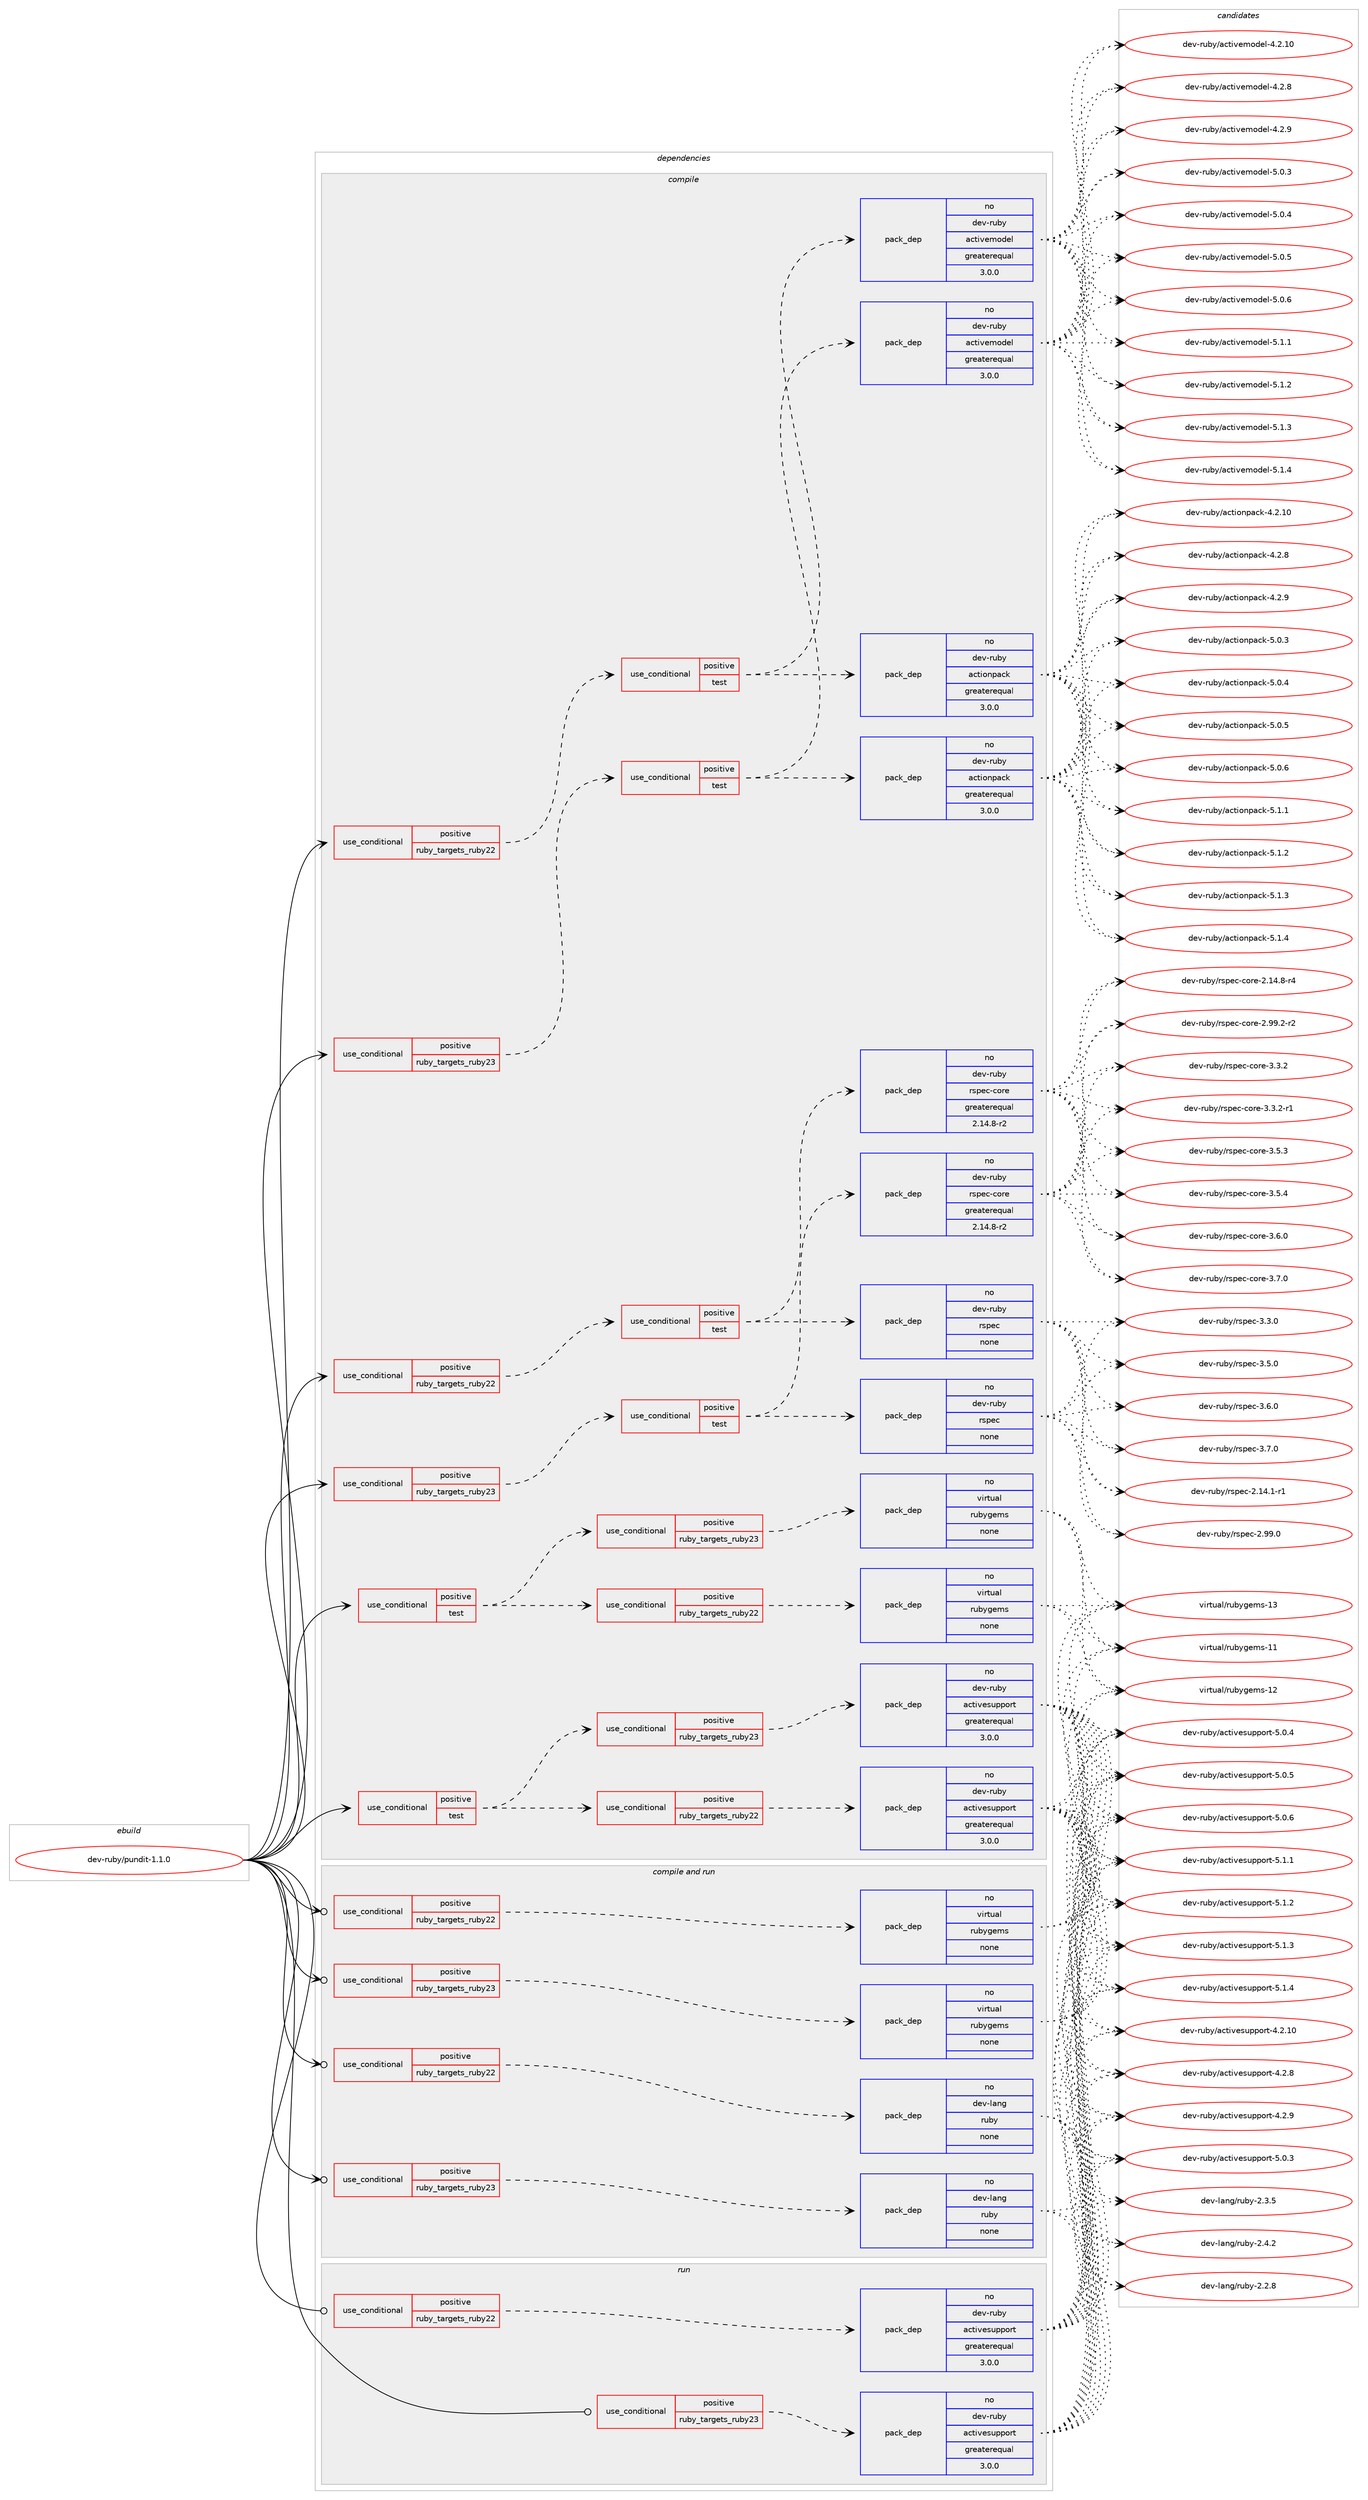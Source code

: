 digraph prolog {

# *************
# Graph options
# *************

newrank=true;
concentrate=true;
compound=true;
graph [rankdir=LR,fontname=Helvetica,fontsize=10,ranksep=1.5];#, ranksep=2.5, nodesep=0.2];
edge  [arrowhead=vee];
node  [fontname=Helvetica,fontsize=10];

# **********
# The ebuild
# **********

subgraph cluster_leftcol {
color=gray;
rank=same;
label=<<i>ebuild</i>>;
id [label="dev-ruby/pundit-1.1.0", color=red, width=4, href="../dev-ruby/pundit-1.1.0.svg"];
}

# ****************
# The dependencies
# ****************

subgraph cluster_midcol {
color=gray;
label=<<i>dependencies</i>>;
subgraph cluster_compile {
fillcolor="#eeeeee";
style=filled;
label=<<i>compile</i>>;
subgraph cond65798 {
dependency255346 [label=<<TABLE BORDER="0" CELLBORDER="1" CELLSPACING="0" CELLPADDING="4"><TR><TD ROWSPAN="3" CELLPADDING="10">use_conditional</TD></TR><TR><TD>positive</TD></TR><TR><TD>ruby_targets_ruby22</TD></TR></TABLE>>, shape=none, color=red];
subgraph cond65799 {
dependency255347 [label=<<TABLE BORDER="0" CELLBORDER="1" CELLSPACING="0" CELLPADDING="4"><TR><TD ROWSPAN="3" CELLPADDING="10">use_conditional</TD></TR><TR><TD>positive</TD></TR><TR><TD>test</TD></TR></TABLE>>, shape=none, color=red];
subgraph pack185434 {
dependency255348 [label=<<TABLE BORDER="0" CELLBORDER="1" CELLSPACING="0" CELLPADDING="4" WIDTH="220"><TR><TD ROWSPAN="6" CELLPADDING="30">pack_dep</TD></TR><TR><TD WIDTH="110">no</TD></TR><TR><TD>dev-ruby</TD></TR><TR><TD>actionpack</TD></TR><TR><TD>greaterequal</TD></TR><TR><TD>3.0.0</TD></TR></TABLE>>, shape=none, color=blue];
}
dependency255347:e -> dependency255348:w [weight=20,style="dashed",arrowhead="vee"];
subgraph pack185435 {
dependency255349 [label=<<TABLE BORDER="0" CELLBORDER="1" CELLSPACING="0" CELLPADDING="4" WIDTH="220"><TR><TD ROWSPAN="6" CELLPADDING="30">pack_dep</TD></TR><TR><TD WIDTH="110">no</TD></TR><TR><TD>dev-ruby</TD></TR><TR><TD>activemodel</TD></TR><TR><TD>greaterequal</TD></TR><TR><TD>3.0.0</TD></TR></TABLE>>, shape=none, color=blue];
}
dependency255347:e -> dependency255349:w [weight=20,style="dashed",arrowhead="vee"];
}
dependency255346:e -> dependency255347:w [weight=20,style="dashed",arrowhead="vee"];
}
id:e -> dependency255346:w [weight=20,style="solid",arrowhead="vee"];
subgraph cond65800 {
dependency255350 [label=<<TABLE BORDER="0" CELLBORDER="1" CELLSPACING="0" CELLPADDING="4"><TR><TD ROWSPAN="3" CELLPADDING="10">use_conditional</TD></TR><TR><TD>positive</TD></TR><TR><TD>ruby_targets_ruby22</TD></TR></TABLE>>, shape=none, color=red];
subgraph cond65801 {
dependency255351 [label=<<TABLE BORDER="0" CELLBORDER="1" CELLSPACING="0" CELLPADDING="4"><TR><TD ROWSPAN="3" CELLPADDING="10">use_conditional</TD></TR><TR><TD>positive</TD></TR><TR><TD>test</TD></TR></TABLE>>, shape=none, color=red];
subgraph pack185436 {
dependency255352 [label=<<TABLE BORDER="0" CELLBORDER="1" CELLSPACING="0" CELLPADDING="4" WIDTH="220"><TR><TD ROWSPAN="6" CELLPADDING="30">pack_dep</TD></TR><TR><TD WIDTH="110">no</TD></TR><TR><TD>dev-ruby</TD></TR><TR><TD>rspec</TD></TR><TR><TD>none</TD></TR><TR><TD></TD></TR></TABLE>>, shape=none, color=blue];
}
dependency255351:e -> dependency255352:w [weight=20,style="dashed",arrowhead="vee"];
subgraph pack185437 {
dependency255353 [label=<<TABLE BORDER="0" CELLBORDER="1" CELLSPACING="0" CELLPADDING="4" WIDTH="220"><TR><TD ROWSPAN="6" CELLPADDING="30">pack_dep</TD></TR><TR><TD WIDTH="110">no</TD></TR><TR><TD>dev-ruby</TD></TR><TR><TD>rspec-core</TD></TR><TR><TD>greaterequal</TD></TR><TR><TD>2.14.8-r2</TD></TR></TABLE>>, shape=none, color=blue];
}
dependency255351:e -> dependency255353:w [weight=20,style="dashed",arrowhead="vee"];
}
dependency255350:e -> dependency255351:w [weight=20,style="dashed",arrowhead="vee"];
}
id:e -> dependency255350:w [weight=20,style="solid",arrowhead="vee"];
subgraph cond65802 {
dependency255354 [label=<<TABLE BORDER="0" CELLBORDER="1" CELLSPACING="0" CELLPADDING="4"><TR><TD ROWSPAN="3" CELLPADDING="10">use_conditional</TD></TR><TR><TD>positive</TD></TR><TR><TD>ruby_targets_ruby23</TD></TR></TABLE>>, shape=none, color=red];
subgraph cond65803 {
dependency255355 [label=<<TABLE BORDER="0" CELLBORDER="1" CELLSPACING="0" CELLPADDING="4"><TR><TD ROWSPAN="3" CELLPADDING="10">use_conditional</TD></TR><TR><TD>positive</TD></TR><TR><TD>test</TD></TR></TABLE>>, shape=none, color=red];
subgraph pack185438 {
dependency255356 [label=<<TABLE BORDER="0" CELLBORDER="1" CELLSPACING="0" CELLPADDING="4" WIDTH="220"><TR><TD ROWSPAN="6" CELLPADDING="30">pack_dep</TD></TR><TR><TD WIDTH="110">no</TD></TR><TR><TD>dev-ruby</TD></TR><TR><TD>actionpack</TD></TR><TR><TD>greaterequal</TD></TR><TR><TD>3.0.0</TD></TR></TABLE>>, shape=none, color=blue];
}
dependency255355:e -> dependency255356:w [weight=20,style="dashed",arrowhead="vee"];
subgraph pack185439 {
dependency255357 [label=<<TABLE BORDER="0" CELLBORDER="1" CELLSPACING="0" CELLPADDING="4" WIDTH="220"><TR><TD ROWSPAN="6" CELLPADDING="30">pack_dep</TD></TR><TR><TD WIDTH="110">no</TD></TR><TR><TD>dev-ruby</TD></TR><TR><TD>activemodel</TD></TR><TR><TD>greaterequal</TD></TR><TR><TD>3.0.0</TD></TR></TABLE>>, shape=none, color=blue];
}
dependency255355:e -> dependency255357:w [weight=20,style="dashed",arrowhead="vee"];
}
dependency255354:e -> dependency255355:w [weight=20,style="dashed",arrowhead="vee"];
}
id:e -> dependency255354:w [weight=20,style="solid",arrowhead="vee"];
subgraph cond65804 {
dependency255358 [label=<<TABLE BORDER="0" CELLBORDER="1" CELLSPACING="0" CELLPADDING="4"><TR><TD ROWSPAN="3" CELLPADDING="10">use_conditional</TD></TR><TR><TD>positive</TD></TR><TR><TD>ruby_targets_ruby23</TD></TR></TABLE>>, shape=none, color=red];
subgraph cond65805 {
dependency255359 [label=<<TABLE BORDER="0" CELLBORDER="1" CELLSPACING="0" CELLPADDING="4"><TR><TD ROWSPAN="3" CELLPADDING="10">use_conditional</TD></TR><TR><TD>positive</TD></TR><TR><TD>test</TD></TR></TABLE>>, shape=none, color=red];
subgraph pack185440 {
dependency255360 [label=<<TABLE BORDER="0" CELLBORDER="1" CELLSPACING="0" CELLPADDING="4" WIDTH="220"><TR><TD ROWSPAN="6" CELLPADDING="30">pack_dep</TD></TR><TR><TD WIDTH="110">no</TD></TR><TR><TD>dev-ruby</TD></TR><TR><TD>rspec</TD></TR><TR><TD>none</TD></TR><TR><TD></TD></TR></TABLE>>, shape=none, color=blue];
}
dependency255359:e -> dependency255360:w [weight=20,style="dashed",arrowhead="vee"];
subgraph pack185441 {
dependency255361 [label=<<TABLE BORDER="0" CELLBORDER="1" CELLSPACING="0" CELLPADDING="4" WIDTH="220"><TR><TD ROWSPAN="6" CELLPADDING="30">pack_dep</TD></TR><TR><TD WIDTH="110">no</TD></TR><TR><TD>dev-ruby</TD></TR><TR><TD>rspec-core</TD></TR><TR><TD>greaterequal</TD></TR><TR><TD>2.14.8-r2</TD></TR></TABLE>>, shape=none, color=blue];
}
dependency255359:e -> dependency255361:w [weight=20,style="dashed",arrowhead="vee"];
}
dependency255358:e -> dependency255359:w [weight=20,style="dashed",arrowhead="vee"];
}
id:e -> dependency255358:w [weight=20,style="solid",arrowhead="vee"];
subgraph cond65806 {
dependency255362 [label=<<TABLE BORDER="0" CELLBORDER="1" CELLSPACING="0" CELLPADDING="4"><TR><TD ROWSPAN="3" CELLPADDING="10">use_conditional</TD></TR><TR><TD>positive</TD></TR><TR><TD>test</TD></TR></TABLE>>, shape=none, color=red];
subgraph cond65807 {
dependency255363 [label=<<TABLE BORDER="0" CELLBORDER="1" CELLSPACING="0" CELLPADDING="4"><TR><TD ROWSPAN="3" CELLPADDING="10">use_conditional</TD></TR><TR><TD>positive</TD></TR><TR><TD>ruby_targets_ruby22</TD></TR></TABLE>>, shape=none, color=red];
subgraph pack185442 {
dependency255364 [label=<<TABLE BORDER="0" CELLBORDER="1" CELLSPACING="0" CELLPADDING="4" WIDTH="220"><TR><TD ROWSPAN="6" CELLPADDING="30">pack_dep</TD></TR><TR><TD WIDTH="110">no</TD></TR><TR><TD>dev-ruby</TD></TR><TR><TD>activesupport</TD></TR><TR><TD>greaterequal</TD></TR><TR><TD>3.0.0</TD></TR></TABLE>>, shape=none, color=blue];
}
dependency255363:e -> dependency255364:w [weight=20,style="dashed",arrowhead="vee"];
}
dependency255362:e -> dependency255363:w [weight=20,style="dashed",arrowhead="vee"];
subgraph cond65808 {
dependency255365 [label=<<TABLE BORDER="0" CELLBORDER="1" CELLSPACING="0" CELLPADDING="4"><TR><TD ROWSPAN="3" CELLPADDING="10">use_conditional</TD></TR><TR><TD>positive</TD></TR><TR><TD>ruby_targets_ruby23</TD></TR></TABLE>>, shape=none, color=red];
subgraph pack185443 {
dependency255366 [label=<<TABLE BORDER="0" CELLBORDER="1" CELLSPACING="0" CELLPADDING="4" WIDTH="220"><TR><TD ROWSPAN="6" CELLPADDING="30">pack_dep</TD></TR><TR><TD WIDTH="110">no</TD></TR><TR><TD>dev-ruby</TD></TR><TR><TD>activesupport</TD></TR><TR><TD>greaterequal</TD></TR><TR><TD>3.0.0</TD></TR></TABLE>>, shape=none, color=blue];
}
dependency255365:e -> dependency255366:w [weight=20,style="dashed",arrowhead="vee"];
}
dependency255362:e -> dependency255365:w [weight=20,style="dashed",arrowhead="vee"];
}
id:e -> dependency255362:w [weight=20,style="solid",arrowhead="vee"];
subgraph cond65809 {
dependency255367 [label=<<TABLE BORDER="0" CELLBORDER="1" CELLSPACING="0" CELLPADDING="4"><TR><TD ROWSPAN="3" CELLPADDING="10">use_conditional</TD></TR><TR><TD>positive</TD></TR><TR><TD>test</TD></TR></TABLE>>, shape=none, color=red];
subgraph cond65810 {
dependency255368 [label=<<TABLE BORDER="0" CELLBORDER="1" CELLSPACING="0" CELLPADDING="4"><TR><TD ROWSPAN="3" CELLPADDING="10">use_conditional</TD></TR><TR><TD>positive</TD></TR><TR><TD>ruby_targets_ruby22</TD></TR></TABLE>>, shape=none, color=red];
subgraph pack185444 {
dependency255369 [label=<<TABLE BORDER="0" CELLBORDER="1" CELLSPACING="0" CELLPADDING="4" WIDTH="220"><TR><TD ROWSPAN="6" CELLPADDING="30">pack_dep</TD></TR><TR><TD WIDTH="110">no</TD></TR><TR><TD>virtual</TD></TR><TR><TD>rubygems</TD></TR><TR><TD>none</TD></TR><TR><TD></TD></TR></TABLE>>, shape=none, color=blue];
}
dependency255368:e -> dependency255369:w [weight=20,style="dashed",arrowhead="vee"];
}
dependency255367:e -> dependency255368:w [weight=20,style="dashed",arrowhead="vee"];
subgraph cond65811 {
dependency255370 [label=<<TABLE BORDER="0" CELLBORDER="1" CELLSPACING="0" CELLPADDING="4"><TR><TD ROWSPAN="3" CELLPADDING="10">use_conditional</TD></TR><TR><TD>positive</TD></TR><TR><TD>ruby_targets_ruby23</TD></TR></TABLE>>, shape=none, color=red];
subgraph pack185445 {
dependency255371 [label=<<TABLE BORDER="0" CELLBORDER="1" CELLSPACING="0" CELLPADDING="4" WIDTH="220"><TR><TD ROWSPAN="6" CELLPADDING="30">pack_dep</TD></TR><TR><TD WIDTH="110">no</TD></TR><TR><TD>virtual</TD></TR><TR><TD>rubygems</TD></TR><TR><TD>none</TD></TR><TR><TD></TD></TR></TABLE>>, shape=none, color=blue];
}
dependency255370:e -> dependency255371:w [weight=20,style="dashed",arrowhead="vee"];
}
dependency255367:e -> dependency255370:w [weight=20,style="dashed",arrowhead="vee"];
}
id:e -> dependency255367:w [weight=20,style="solid",arrowhead="vee"];
}
subgraph cluster_compileandrun {
fillcolor="#eeeeee";
style=filled;
label=<<i>compile and run</i>>;
subgraph cond65812 {
dependency255372 [label=<<TABLE BORDER="0" CELLBORDER="1" CELLSPACING="0" CELLPADDING="4"><TR><TD ROWSPAN="3" CELLPADDING="10">use_conditional</TD></TR><TR><TD>positive</TD></TR><TR><TD>ruby_targets_ruby22</TD></TR></TABLE>>, shape=none, color=red];
subgraph pack185446 {
dependency255373 [label=<<TABLE BORDER="0" CELLBORDER="1" CELLSPACING="0" CELLPADDING="4" WIDTH="220"><TR><TD ROWSPAN="6" CELLPADDING="30">pack_dep</TD></TR><TR><TD WIDTH="110">no</TD></TR><TR><TD>dev-lang</TD></TR><TR><TD>ruby</TD></TR><TR><TD>none</TD></TR><TR><TD></TD></TR></TABLE>>, shape=none, color=blue];
}
dependency255372:e -> dependency255373:w [weight=20,style="dashed",arrowhead="vee"];
}
id:e -> dependency255372:w [weight=20,style="solid",arrowhead="odotvee"];
subgraph cond65813 {
dependency255374 [label=<<TABLE BORDER="0" CELLBORDER="1" CELLSPACING="0" CELLPADDING="4"><TR><TD ROWSPAN="3" CELLPADDING="10">use_conditional</TD></TR><TR><TD>positive</TD></TR><TR><TD>ruby_targets_ruby22</TD></TR></TABLE>>, shape=none, color=red];
subgraph pack185447 {
dependency255375 [label=<<TABLE BORDER="0" CELLBORDER="1" CELLSPACING="0" CELLPADDING="4" WIDTH="220"><TR><TD ROWSPAN="6" CELLPADDING="30">pack_dep</TD></TR><TR><TD WIDTH="110">no</TD></TR><TR><TD>virtual</TD></TR><TR><TD>rubygems</TD></TR><TR><TD>none</TD></TR><TR><TD></TD></TR></TABLE>>, shape=none, color=blue];
}
dependency255374:e -> dependency255375:w [weight=20,style="dashed",arrowhead="vee"];
}
id:e -> dependency255374:w [weight=20,style="solid",arrowhead="odotvee"];
subgraph cond65814 {
dependency255376 [label=<<TABLE BORDER="0" CELLBORDER="1" CELLSPACING="0" CELLPADDING="4"><TR><TD ROWSPAN="3" CELLPADDING="10">use_conditional</TD></TR><TR><TD>positive</TD></TR><TR><TD>ruby_targets_ruby23</TD></TR></TABLE>>, shape=none, color=red];
subgraph pack185448 {
dependency255377 [label=<<TABLE BORDER="0" CELLBORDER="1" CELLSPACING="0" CELLPADDING="4" WIDTH="220"><TR><TD ROWSPAN="6" CELLPADDING="30">pack_dep</TD></TR><TR><TD WIDTH="110">no</TD></TR><TR><TD>dev-lang</TD></TR><TR><TD>ruby</TD></TR><TR><TD>none</TD></TR><TR><TD></TD></TR></TABLE>>, shape=none, color=blue];
}
dependency255376:e -> dependency255377:w [weight=20,style="dashed",arrowhead="vee"];
}
id:e -> dependency255376:w [weight=20,style="solid",arrowhead="odotvee"];
subgraph cond65815 {
dependency255378 [label=<<TABLE BORDER="0" CELLBORDER="1" CELLSPACING="0" CELLPADDING="4"><TR><TD ROWSPAN="3" CELLPADDING="10">use_conditional</TD></TR><TR><TD>positive</TD></TR><TR><TD>ruby_targets_ruby23</TD></TR></TABLE>>, shape=none, color=red];
subgraph pack185449 {
dependency255379 [label=<<TABLE BORDER="0" CELLBORDER="1" CELLSPACING="0" CELLPADDING="4" WIDTH="220"><TR><TD ROWSPAN="6" CELLPADDING="30">pack_dep</TD></TR><TR><TD WIDTH="110">no</TD></TR><TR><TD>virtual</TD></TR><TR><TD>rubygems</TD></TR><TR><TD>none</TD></TR><TR><TD></TD></TR></TABLE>>, shape=none, color=blue];
}
dependency255378:e -> dependency255379:w [weight=20,style="dashed",arrowhead="vee"];
}
id:e -> dependency255378:w [weight=20,style="solid",arrowhead="odotvee"];
}
subgraph cluster_run {
fillcolor="#eeeeee";
style=filled;
label=<<i>run</i>>;
subgraph cond65816 {
dependency255380 [label=<<TABLE BORDER="0" CELLBORDER="1" CELLSPACING="0" CELLPADDING="4"><TR><TD ROWSPAN="3" CELLPADDING="10">use_conditional</TD></TR><TR><TD>positive</TD></TR><TR><TD>ruby_targets_ruby22</TD></TR></TABLE>>, shape=none, color=red];
subgraph pack185450 {
dependency255381 [label=<<TABLE BORDER="0" CELLBORDER="1" CELLSPACING="0" CELLPADDING="4" WIDTH="220"><TR><TD ROWSPAN="6" CELLPADDING="30">pack_dep</TD></TR><TR><TD WIDTH="110">no</TD></TR><TR><TD>dev-ruby</TD></TR><TR><TD>activesupport</TD></TR><TR><TD>greaterequal</TD></TR><TR><TD>3.0.0</TD></TR></TABLE>>, shape=none, color=blue];
}
dependency255380:e -> dependency255381:w [weight=20,style="dashed",arrowhead="vee"];
}
id:e -> dependency255380:w [weight=20,style="solid",arrowhead="odot"];
subgraph cond65817 {
dependency255382 [label=<<TABLE BORDER="0" CELLBORDER="1" CELLSPACING="0" CELLPADDING="4"><TR><TD ROWSPAN="3" CELLPADDING="10">use_conditional</TD></TR><TR><TD>positive</TD></TR><TR><TD>ruby_targets_ruby23</TD></TR></TABLE>>, shape=none, color=red];
subgraph pack185451 {
dependency255383 [label=<<TABLE BORDER="0" CELLBORDER="1" CELLSPACING="0" CELLPADDING="4" WIDTH="220"><TR><TD ROWSPAN="6" CELLPADDING="30">pack_dep</TD></TR><TR><TD WIDTH="110">no</TD></TR><TR><TD>dev-ruby</TD></TR><TR><TD>activesupport</TD></TR><TR><TD>greaterequal</TD></TR><TR><TD>3.0.0</TD></TR></TABLE>>, shape=none, color=blue];
}
dependency255382:e -> dependency255383:w [weight=20,style="dashed",arrowhead="vee"];
}
id:e -> dependency255382:w [weight=20,style="solid",arrowhead="odot"];
}
}

# **************
# The candidates
# **************

subgraph cluster_choices {
rank=same;
color=gray;
label=<<i>candidates</i>>;

subgraph choice185434 {
color=black;
nodesep=1;
choice1001011184511411798121479799116105111110112979910745524650464948 [label="dev-ruby/actionpack-4.2.10", color=red, width=4,href="../dev-ruby/actionpack-4.2.10.svg"];
choice10010111845114117981214797991161051111101129799107455246504656 [label="dev-ruby/actionpack-4.2.8", color=red, width=4,href="../dev-ruby/actionpack-4.2.8.svg"];
choice10010111845114117981214797991161051111101129799107455246504657 [label="dev-ruby/actionpack-4.2.9", color=red, width=4,href="../dev-ruby/actionpack-4.2.9.svg"];
choice10010111845114117981214797991161051111101129799107455346484651 [label="dev-ruby/actionpack-5.0.3", color=red, width=4,href="../dev-ruby/actionpack-5.0.3.svg"];
choice10010111845114117981214797991161051111101129799107455346484652 [label="dev-ruby/actionpack-5.0.4", color=red, width=4,href="../dev-ruby/actionpack-5.0.4.svg"];
choice10010111845114117981214797991161051111101129799107455346484653 [label="dev-ruby/actionpack-5.0.5", color=red, width=4,href="../dev-ruby/actionpack-5.0.5.svg"];
choice10010111845114117981214797991161051111101129799107455346484654 [label="dev-ruby/actionpack-5.0.6", color=red, width=4,href="../dev-ruby/actionpack-5.0.6.svg"];
choice10010111845114117981214797991161051111101129799107455346494649 [label="dev-ruby/actionpack-5.1.1", color=red, width=4,href="../dev-ruby/actionpack-5.1.1.svg"];
choice10010111845114117981214797991161051111101129799107455346494650 [label="dev-ruby/actionpack-5.1.2", color=red, width=4,href="../dev-ruby/actionpack-5.1.2.svg"];
choice10010111845114117981214797991161051111101129799107455346494651 [label="dev-ruby/actionpack-5.1.3", color=red, width=4,href="../dev-ruby/actionpack-5.1.3.svg"];
choice10010111845114117981214797991161051111101129799107455346494652 [label="dev-ruby/actionpack-5.1.4", color=red, width=4,href="../dev-ruby/actionpack-5.1.4.svg"];
dependency255348:e -> choice1001011184511411798121479799116105111110112979910745524650464948:w [style=dotted,weight="100"];
dependency255348:e -> choice10010111845114117981214797991161051111101129799107455246504656:w [style=dotted,weight="100"];
dependency255348:e -> choice10010111845114117981214797991161051111101129799107455246504657:w [style=dotted,weight="100"];
dependency255348:e -> choice10010111845114117981214797991161051111101129799107455346484651:w [style=dotted,weight="100"];
dependency255348:e -> choice10010111845114117981214797991161051111101129799107455346484652:w [style=dotted,weight="100"];
dependency255348:e -> choice10010111845114117981214797991161051111101129799107455346484653:w [style=dotted,weight="100"];
dependency255348:e -> choice10010111845114117981214797991161051111101129799107455346484654:w [style=dotted,weight="100"];
dependency255348:e -> choice10010111845114117981214797991161051111101129799107455346494649:w [style=dotted,weight="100"];
dependency255348:e -> choice10010111845114117981214797991161051111101129799107455346494650:w [style=dotted,weight="100"];
dependency255348:e -> choice10010111845114117981214797991161051111101129799107455346494651:w [style=dotted,weight="100"];
dependency255348:e -> choice10010111845114117981214797991161051111101129799107455346494652:w [style=dotted,weight="100"];
}
subgraph choice185435 {
color=black;
nodesep=1;
choice100101118451141179812147979911610511810110911110010110845524650464948 [label="dev-ruby/activemodel-4.2.10", color=red, width=4,href="../dev-ruby/activemodel-4.2.10.svg"];
choice1001011184511411798121479799116105118101109111100101108455246504656 [label="dev-ruby/activemodel-4.2.8", color=red, width=4,href="../dev-ruby/activemodel-4.2.8.svg"];
choice1001011184511411798121479799116105118101109111100101108455246504657 [label="dev-ruby/activemodel-4.2.9", color=red, width=4,href="../dev-ruby/activemodel-4.2.9.svg"];
choice1001011184511411798121479799116105118101109111100101108455346484651 [label="dev-ruby/activemodel-5.0.3", color=red, width=4,href="../dev-ruby/activemodel-5.0.3.svg"];
choice1001011184511411798121479799116105118101109111100101108455346484652 [label="dev-ruby/activemodel-5.0.4", color=red, width=4,href="../dev-ruby/activemodel-5.0.4.svg"];
choice1001011184511411798121479799116105118101109111100101108455346484653 [label="dev-ruby/activemodel-5.0.5", color=red, width=4,href="../dev-ruby/activemodel-5.0.5.svg"];
choice1001011184511411798121479799116105118101109111100101108455346484654 [label="dev-ruby/activemodel-5.0.6", color=red, width=4,href="../dev-ruby/activemodel-5.0.6.svg"];
choice1001011184511411798121479799116105118101109111100101108455346494649 [label="dev-ruby/activemodel-5.1.1", color=red, width=4,href="../dev-ruby/activemodel-5.1.1.svg"];
choice1001011184511411798121479799116105118101109111100101108455346494650 [label="dev-ruby/activemodel-5.1.2", color=red, width=4,href="../dev-ruby/activemodel-5.1.2.svg"];
choice1001011184511411798121479799116105118101109111100101108455346494651 [label="dev-ruby/activemodel-5.1.3", color=red, width=4,href="../dev-ruby/activemodel-5.1.3.svg"];
choice1001011184511411798121479799116105118101109111100101108455346494652 [label="dev-ruby/activemodel-5.1.4", color=red, width=4,href="../dev-ruby/activemodel-5.1.4.svg"];
dependency255349:e -> choice100101118451141179812147979911610511810110911110010110845524650464948:w [style=dotted,weight="100"];
dependency255349:e -> choice1001011184511411798121479799116105118101109111100101108455246504656:w [style=dotted,weight="100"];
dependency255349:e -> choice1001011184511411798121479799116105118101109111100101108455246504657:w [style=dotted,weight="100"];
dependency255349:e -> choice1001011184511411798121479799116105118101109111100101108455346484651:w [style=dotted,weight="100"];
dependency255349:e -> choice1001011184511411798121479799116105118101109111100101108455346484652:w [style=dotted,weight="100"];
dependency255349:e -> choice1001011184511411798121479799116105118101109111100101108455346484653:w [style=dotted,weight="100"];
dependency255349:e -> choice1001011184511411798121479799116105118101109111100101108455346484654:w [style=dotted,weight="100"];
dependency255349:e -> choice1001011184511411798121479799116105118101109111100101108455346494649:w [style=dotted,weight="100"];
dependency255349:e -> choice1001011184511411798121479799116105118101109111100101108455346494650:w [style=dotted,weight="100"];
dependency255349:e -> choice1001011184511411798121479799116105118101109111100101108455346494651:w [style=dotted,weight="100"];
dependency255349:e -> choice1001011184511411798121479799116105118101109111100101108455346494652:w [style=dotted,weight="100"];
}
subgraph choice185436 {
color=black;
nodesep=1;
choice10010111845114117981214711411511210199455046495246494511449 [label="dev-ruby/rspec-2.14.1-r1", color=red, width=4,href="../dev-ruby/rspec-2.14.1-r1.svg"];
choice1001011184511411798121471141151121019945504657574648 [label="dev-ruby/rspec-2.99.0", color=red, width=4,href="../dev-ruby/rspec-2.99.0.svg"];
choice10010111845114117981214711411511210199455146514648 [label="dev-ruby/rspec-3.3.0", color=red, width=4,href="../dev-ruby/rspec-3.3.0.svg"];
choice10010111845114117981214711411511210199455146534648 [label="dev-ruby/rspec-3.5.0", color=red, width=4,href="../dev-ruby/rspec-3.5.0.svg"];
choice10010111845114117981214711411511210199455146544648 [label="dev-ruby/rspec-3.6.0", color=red, width=4,href="../dev-ruby/rspec-3.6.0.svg"];
choice10010111845114117981214711411511210199455146554648 [label="dev-ruby/rspec-3.7.0", color=red, width=4,href="../dev-ruby/rspec-3.7.0.svg"];
dependency255352:e -> choice10010111845114117981214711411511210199455046495246494511449:w [style=dotted,weight="100"];
dependency255352:e -> choice1001011184511411798121471141151121019945504657574648:w [style=dotted,weight="100"];
dependency255352:e -> choice10010111845114117981214711411511210199455146514648:w [style=dotted,weight="100"];
dependency255352:e -> choice10010111845114117981214711411511210199455146534648:w [style=dotted,weight="100"];
dependency255352:e -> choice10010111845114117981214711411511210199455146544648:w [style=dotted,weight="100"];
dependency255352:e -> choice10010111845114117981214711411511210199455146554648:w [style=dotted,weight="100"];
}
subgraph choice185437 {
color=black;
nodesep=1;
choice100101118451141179812147114115112101994599111114101455046495246564511452 [label="dev-ruby/rspec-core-2.14.8-r4", color=red, width=4,href="../dev-ruby/rspec-core-2.14.8-r4.svg"];
choice100101118451141179812147114115112101994599111114101455046575746504511450 [label="dev-ruby/rspec-core-2.99.2-r2", color=red, width=4,href="../dev-ruby/rspec-core-2.99.2-r2.svg"];
choice100101118451141179812147114115112101994599111114101455146514650 [label="dev-ruby/rspec-core-3.3.2", color=red, width=4,href="../dev-ruby/rspec-core-3.3.2.svg"];
choice1001011184511411798121471141151121019945991111141014551465146504511449 [label="dev-ruby/rspec-core-3.3.2-r1", color=red, width=4,href="../dev-ruby/rspec-core-3.3.2-r1.svg"];
choice100101118451141179812147114115112101994599111114101455146534651 [label="dev-ruby/rspec-core-3.5.3", color=red, width=4,href="../dev-ruby/rspec-core-3.5.3.svg"];
choice100101118451141179812147114115112101994599111114101455146534652 [label="dev-ruby/rspec-core-3.5.4", color=red, width=4,href="../dev-ruby/rspec-core-3.5.4.svg"];
choice100101118451141179812147114115112101994599111114101455146544648 [label="dev-ruby/rspec-core-3.6.0", color=red, width=4,href="../dev-ruby/rspec-core-3.6.0.svg"];
choice100101118451141179812147114115112101994599111114101455146554648 [label="dev-ruby/rspec-core-3.7.0", color=red, width=4,href="../dev-ruby/rspec-core-3.7.0.svg"];
dependency255353:e -> choice100101118451141179812147114115112101994599111114101455046495246564511452:w [style=dotted,weight="100"];
dependency255353:e -> choice100101118451141179812147114115112101994599111114101455046575746504511450:w [style=dotted,weight="100"];
dependency255353:e -> choice100101118451141179812147114115112101994599111114101455146514650:w [style=dotted,weight="100"];
dependency255353:e -> choice1001011184511411798121471141151121019945991111141014551465146504511449:w [style=dotted,weight="100"];
dependency255353:e -> choice100101118451141179812147114115112101994599111114101455146534651:w [style=dotted,weight="100"];
dependency255353:e -> choice100101118451141179812147114115112101994599111114101455146534652:w [style=dotted,weight="100"];
dependency255353:e -> choice100101118451141179812147114115112101994599111114101455146544648:w [style=dotted,weight="100"];
dependency255353:e -> choice100101118451141179812147114115112101994599111114101455146554648:w [style=dotted,weight="100"];
}
subgraph choice185438 {
color=black;
nodesep=1;
choice1001011184511411798121479799116105111110112979910745524650464948 [label="dev-ruby/actionpack-4.2.10", color=red, width=4,href="../dev-ruby/actionpack-4.2.10.svg"];
choice10010111845114117981214797991161051111101129799107455246504656 [label="dev-ruby/actionpack-4.2.8", color=red, width=4,href="../dev-ruby/actionpack-4.2.8.svg"];
choice10010111845114117981214797991161051111101129799107455246504657 [label="dev-ruby/actionpack-4.2.9", color=red, width=4,href="../dev-ruby/actionpack-4.2.9.svg"];
choice10010111845114117981214797991161051111101129799107455346484651 [label="dev-ruby/actionpack-5.0.3", color=red, width=4,href="../dev-ruby/actionpack-5.0.3.svg"];
choice10010111845114117981214797991161051111101129799107455346484652 [label="dev-ruby/actionpack-5.0.4", color=red, width=4,href="../dev-ruby/actionpack-5.0.4.svg"];
choice10010111845114117981214797991161051111101129799107455346484653 [label="dev-ruby/actionpack-5.0.5", color=red, width=4,href="../dev-ruby/actionpack-5.0.5.svg"];
choice10010111845114117981214797991161051111101129799107455346484654 [label="dev-ruby/actionpack-5.0.6", color=red, width=4,href="../dev-ruby/actionpack-5.0.6.svg"];
choice10010111845114117981214797991161051111101129799107455346494649 [label="dev-ruby/actionpack-5.1.1", color=red, width=4,href="../dev-ruby/actionpack-5.1.1.svg"];
choice10010111845114117981214797991161051111101129799107455346494650 [label="dev-ruby/actionpack-5.1.2", color=red, width=4,href="../dev-ruby/actionpack-5.1.2.svg"];
choice10010111845114117981214797991161051111101129799107455346494651 [label="dev-ruby/actionpack-5.1.3", color=red, width=4,href="../dev-ruby/actionpack-5.1.3.svg"];
choice10010111845114117981214797991161051111101129799107455346494652 [label="dev-ruby/actionpack-5.1.4", color=red, width=4,href="../dev-ruby/actionpack-5.1.4.svg"];
dependency255356:e -> choice1001011184511411798121479799116105111110112979910745524650464948:w [style=dotted,weight="100"];
dependency255356:e -> choice10010111845114117981214797991161051111101129799107455246504656:w [style=dotted,weight="100"];
dependency255356:e -> choice10010111845114117981214797991161051111101129799107455246504657:w [style=dotted,weight="100"];
dependency255356:e -> choice10010111845114117981214797991161051111101129799107455346484651:w [style=dotted,weight="100"];
dependency255356:e -> choice10010111845114117981214797991161051111101129799107455346484652:w [style=dotted,weight="100"];
dependency255356:e -> choice10010111845114117981214797991161051111101129799107455346484653:w [style=dotted,weight="100"];
dependency255356:e -> choice10010111845114117981214797991161051111101129799107455346484654:w [style=dotted,weight="100"];
dependency255356:e -> choice10010111845114117981214797991161051111101129799107455346494649:w [style=dotted,weight="100"];
dependency255356:e -> choice10010111845114117981214797991161051111101129799107455346494650:w [style=dotted,weight="100"];
dependency255356:e -> choice10010111845114117981214797991161051111101129799107455346494651:w [style=dotted,weight="100"];
dependency255356:e -> choice10010111845114117981214797991161051111101129799107455346494652:w [style=dotted,weight="100"];
}
subgraph choice185439 {
color=black;
nodesep=1;
choice100101118451141179812147979911610511810110911110010110845524650464948 [label="dev-ruby/activemodel-4.2.10", color=red, width=4,href="../dev-ruby/activemodel-4.2.10.svg"];
choice1001011184511411798121479799116105118101109111100101108455246504656 [label="dev-ruby/activemodel-4.2.8", color=red, width=4,href="../dev-ruby/activemodel-4.2.8.svg"];
choice1001011184511411798121479799116105118101109111100101108455246504657 [label="dev-ruby/activemodel-4.2.9", color=red, width=4,href="../dev-ruby/activemodel-4.2.9.svg"];
choice1001011184511411798121479799116105118101109111100101108455346484651 [label="dev-ruby/activemodel-5.0.3", color=red, width=4,href="../dev-ruby/activemodel-5.0.3.svg"];
choice1001011184511411798121479799116105118101109111100101108455346484652 [label="dev-ruby/activemodel-5.0.4", color=red, width=4,href="../dev-ruby/activemodel-5.0.4.svg"];
choice1001011184511411798121479799116105118101109111100101108455346484653 [label="dev-ruby/activemodel-5.0.5", color=red, width=4,href="../dev-ruby/activemodel-5.0.5.svg"];
choice1001011184511411798121479799116105118101109111100101108455346484654 [label="dev-ruby/activemodel-5.0.6", color=red, width=4,href="../dev-ruby/activemodel-5.0.6.svg"];
choice1001011184511411798121479799116105118101109111100101108455346494649 [label="dev-ruby/activemodel-5.1.1", color=red, width=4,href="../dev-ruby/activemodel-5.1.1.svg"];
choice1001011184511411798121479799116105118101109111100101108455346494650 [label="dev-ruby/activemodel-5.1.2", color=red, width=4,href="../dev-ruby/activemodel-5.1.2.svg"];
choice1001011184511411798121479799116105118101109111100101108455346494651 [label="dev-ruby/activemodel-5.1.3", color=red, width=4,href="../dev-ruby/activemodel-5.1.3.svg"];
choice1001011184511411798121479799116105118101109111100101108455346494652 [label="dev-ruby/activemodel-5.1.4", color=red, width=4,href="../dev-ruby/activemodel-5.1.4.svg"];
dependency255357:e -> choice100101118451141179812147979911610511810110911110010110845524650464948:w [style=dotted,weight="100"];
dependency255357:e -> choice1001011184511411798121479799116105118101109111100101108455246504656:w [style=dotted,weight="100"];
dependency255357:e -> choice1001011184511411798121479799116105118101109111100101108455246504657:w [style=dotted,weight="100"];
dependency255357:e -> choice1001011184511411798121479799116105118101109111100101108455346484651:w [style=dotted,weight="100"];
dependency255357:e -> choice1001011184511411798121479799116105118101109111100101108455346484652:w [style=dotted,weight="100"];
dependency255357:e -> choice1001011184511411798121479799116105118101109111100101108455346484653:w [style=dotted,weight="100"];
dependency255357:e -> choice1001011184511411798121479799116105118101109111100101108455346484654:w [style=dotted,weight="100"];
dependency255357:e -> choice1001011184511411798121479799116105118101109111100101108455346494649:w [style=dotted,weight="100"];
dependency255357:e -> choice1001011184511411798121479799116105118101109111100101108455346494650:w [style=dotted,weight="100"];
dependency255357:e -> choice1001011184511411798121479799116105118101109111100101108455346494651:w [style=dotted,weight="100"];
dependency255357:e -> choice1001011184511411798121479799116105118101109111100101108455346494652:w [style=dotted,weight="100"];
}
subgraph choice185440 {
color=black;
nodesep=1;
choice10010111845114117981214711411511210199455046495246494511449 [label="dev-ruby/rspec-2.14.1-r1", color=red, width=4,href="../dev-ruby/rspec-2.14.1-r1.svg"];
choice1001011184511411798121471141151121019945504657574648 [label="dev-ruby/rspec-2.99.0", color=red, width=4,href="../dev-ruby/rspec-2.99.0.svg"];
choice10010111845114117981214711411511210199455146514648 [label="dev-ruby/rspec-3.3.0", color=red, width=4,href="../dev-ruby/rspec-3.3.0.svg"];
choice10010111845114117981214711411511210199455146534648 [label="dev-ruby/rspec-3.5.0", color=red, width=4,href="../dev-ruby/rspec-3.5.0.svg"];
choice10010111845114117981214711411511210199455146544648 [label="dev-ruby/rspec-3.6.0", color=red, width=4,href="../dev-ruby/rspec-3.6.0.svg"];
choice10010111845114117981214711411511210199455146554648 [label="dev-ruby/rspec-3.7.0", color=red, width=4,href="../dev-ruby/rspec-3.7.0.svg"];
dependency255360:e -> choice10010111845114117981214711411511210199455046495246494511449:w [style=dotted,weight="100"];
dependency255360:e -> choice1001011184511411798121471141151121019945504657574648:w [style=dotted,weight="100"];
dependency255360:e -> choice10010111845114117981214711411511210199455146514648:w [style=dotted,weight="100"];
dependency255360:e -> choice10010111845114117981214711411511210199455146534648:w [style=dotted,weight="100"];
dependency255360:e -> choice10010111845114117981214711411511210199455146544648:w [style=dotted,weight="100"];
dependency255360:e -> choice10010111845114117981214711411511210199455146554648:w [style=dotted,weight="100"];
}
subgraph choice185441 {
color=black;
nodesep=1;
choice100101118451141179812147114115112101994599111114101455046495246564511452 [label="dev-ruby/rspec-core-2.14.8-r4", color=red, width=4,href="../dev-ruby/rspec-core-2.14.8-r4.svg"];
choice100101118451141179812147114115112101994599111114101455046575746504511450 [label="dev-ruby/rspec-core-2.99.2-r2", color=red, width=4,href="../dev-ruby/rspec-core-2.99.2-r2.svg"];
choice100101118451141179812147114115112101994599111114101455146514650 [label="dev-ruby/rspec-core-3.3.2", color=red, width=4,href="../dev-ruby/rspec-core-3.3.2.svg"];
choice1001011184511411798121471141151121019945991111141014551465146504511449 [label="dev-ruby/rspec-core-3.3.2-r1", color=red, width=4,href="../dev-ruby/rspec-core-3.3.2-r1.svg"];
choice100101118451141179812147114115112101994599111114101455146534651 [label="dev-ruby/rspec-core-3.5.3", color=red, width=4,href="../dev-ruby/rspec-core-3.5.3.svg"];
choice100101118451141179812147114115112101994599111114101455146534652 [label="dev-ruby/rspec-core-3.5.4", color=red, width=4,href="../dev-ruby/rspec-core-3.5.4.svg"];
choice100101118451141179812147114115112101994599111114101455146544648 [label="dev-ruby/rspec-core-3.6.0", color=red, width=4,href="../dev-ruby/rspec-core-3.6.0.svg"];
choice100101118451141179812147114115112101994599111114101455146554648 [label="dev-ruby/rspec-core-3.7.0", color=red, width=4,href="../dev-ruby/rspec-core-3.7.0.svg"];
dependency255361:e -> choice100101118451141179812147114115112101994599111114101455046495246564511452:w [style=dotted,weight="100"];
dependency255361:e -> choice100101118451141179812147114115112101994599111114101455046575746504511450:w [style=dotted,weight="100"];
dependency255361:e -> choice100101118451141179812147114115112101994599111114101455146514650:w [style=dotted,weight="100"];
dependency255361:e -> choice1001011184511411798121471141151121019945991111141014551465146504511449:w [style=dotted,weight="100"];
dependency255361:e -> choice100101118451141179812147114115112101994599111114101455146534651:w [style=dotted,weight="100"];
dependency255361:e -> choice100101118451141179812147114115112101994599111114101455146534652:w [style=dotted,weight="100"];
dependency255361:e -> choice100101118451141179812147114115112101994599111114101455146544648:w [style=dotted,weight="100"];
dependency255361:e -> choice100101118451141179812147114115112101994599111114101455146554648:w [style=dotted,weight="100"];
}
subgraph choice185442 {
color=black;
nodesep=1;
choice100101118451141179812147979911610511810111511711211211111411645524650464948 [label="dev-ruby/activesupport-4.2.10", color=red, width=4,href="../dev-ruby/activesupport-4.2.10.svg"];
choice1001011184511411798121479799116105118101115117112112111114116455246504656 [label="dev-ruby/activesupport-4.2.8", color=red, width=4,href="../dev-ruby/activesupport-4.2.8.svg"];
choice1001011184511411798121479799116105118101115117112112111114116455246504657 [label="dev-ruby/activesupport-4.2.9", color=red, width=4,href="../dev-ruby/activesupport-4.2.9.svg"];
choice1001011184511411798121479799116105118101115117112112111114116455346484651 [label="dev-ruby/activesupport-5.0.3", color=red, width=4,href="../dev-ruby/activesupport-5.0.3.svg"];
choice1001011184511411798121479799116105118101115117112112111114116455346484652 [label="dev-ruby/activesupport-5.0.4", color=red, width=4,href="../dev-ruby/activesupport-5.0.4.svg"];
choice1001011184511411798121479799116105118101115117112112111114116455346484653 [label="dev-ruby/activesupport-5.0.5", color=red, width=4,href="../dev-ruby/activesupport-5.0.5.svg"];
choice1001011184511411798121479799116105118101115117112112111114116455346484654 [label="dev-ruby/activesupport-5.0.6", color=red, width=4,href="../dev-ruby/activesupport-5.0.6.svg"];
choice1001011184511411798121479799116105118101115117112112111114116455346494649 [label="dev-ruby/activesupport-5.1.1", color=red, width=4,href="../dev-ruby/activesupport-5.1.1.svg"];
choice1001011184511411798121479799116105118101115117112112111114116455346494650 [label="dev-ruby/activesupport-5.1.2", color=red, width=4,href="../dev-ruby/activesupport-5.1.2.svg"];
choice1001011184511411798121479799116105118101115117112112111114116455346494651 [label="dev-ruby/activesupport-5.1.3", color=red, width=4,href="../dev-ruby/activesupport-5.1.3.svg"];
choice1001011184511411798121479799116105118101115117112112111114116455346494652 [label="dev-ruby/activesupport-5.1.4", color=red, width=4,href="../dev-ruby/activesupport-5.1.4.svg"];
dependency255364:e -> choice100101118451141179812147979911610511810111511711211211111411645524650464948:w [style=dotted,weight="100"];
dependency255364:e -> choice1001011184511411798121479799116105118101115117112112111114116455246504656:w [style=dotted,weight="100"];
dependency255364:e -> choice1001011184511411798121479799116105118101115117112112111114116455246504657:w [style=dotted,weight="100"];
dependency255364:e -> choice1001011184511411798121479799116105118101115117112112111114116455346484651:w [style=dotted,weight="100"];
dependency255364:e -> choice1001011184511411798121479799116105118101115117112112111114116455346484652:w [style=dotted,weight="100"];
dependency255364:e -> choice1001011184511411798121479799116105118101115117112112111114116455346484653:w [style=dotted,weight="100"];
dependency255364:e -> choice1001011184511411798121479799116105118101115117112112111114116455346484654:w [style=dotted,weight="100"];
dependency255364:e -> choice1001011184511411798121479799116105118101115117112112111114116455346494649:w [style=dotted,weight="100"];
dependency255364:e -> choice1001011184511411798121479799116105118101115117112112111114116455346494650:w [style=dotted,weight="100"];
dependency255364:e -> choice1001011184511411798121479799116105118101115117112112111114116455346494651:w [style=dotted,weight="100"];
dependency255364:e -> choice1001011184511411798121479799116105118101115117112112111114116455346494652:w [style=dotted,weight="100"];
}
subgraph choice185443 {
color=black;
nodesep=1;
choice100101118451141179812147979911610511810111511711211211111411645524650464948 [label="dev-ruby/activesupport-4.2.10", color=red, width=4,href="../dev-ruby/activesupport-4.2.10.svg"];
choice1001011184511411798121479799116105118101115117112112111114116455246504656 [label="dev-ruby/activesupport-4.2.8", color=red, width=4,href="../dev-ruby/activesupport-4.2.8.svg"];
choice1001011184511411798121479799116105118101115117112112111114116455246504657 [label="dev-ruby/activesupport-4.2.9", color=red, width=4,href="../dev-ruby/activesupport-4.2.9.svg"];
choice1001011184511411798121479799116105118101115117112112111114116455346484651 [label="dev-ruby/activesupport-5.0.3", color=red, width=4,href="../dev-ruby/activesupport-5.0.3.svg"];
choice1001011184511411798121479799116105118101115117112112111114116455346484652 [label="dev-ruby/activesupport-5.0.4", color=red, width=4,href="../dev-ruby/activesupport-5.0.4.svg"];
choice1001011184511411798121479799116105118101115117112112111114116455346484653 [label="dev-ruby/activesupport-5.0.5", color=red, width=4,href="../dev-ruby/activesupport-5.0.5.svg"];
choice1001011184511411798121479799116105118101115117112112111114116455346484654 [label="dev-ruby/activesupport-5.0.6", color=red, width=4,href="../dev-ruby/activesupport-5.0.6.svg"];
choice1001011184511411798121479799116105118101115117112112111114116455346494649 [label="dev-ruby/activesupport-5.1.1", color=red, width=4,href="../dev-ruby/activesupport-5.1.1.svg"];
choice1001011184511411798121479799116105118101115117112112111114116455346494650 [label="dev-ruby/activesupport-5.1.2", color=red, width=4,href="../dev-ruby/activesupport-5.1.2.svg"];
choice1001011184511411798121479799116105118101115117112112111114116455346494651 [label="dev-ruby/activesupport-5.1.3", color=red, width=4,href="../dev-ruby/activesupport-5.1.3.svg"];
choice1001011184511411798121479799116105118101115117112112111114116455346494652 [label="dev-ruby/activesupport-5.1.4", color=red, width=4,href="../dev-ruby/activesupport-5.1.4.svg"];
dependency255366:e -> choice100101118451141179812147979911610511810111511711211211111411645524650464948:w [style=dotted,weight="100"];
dependency255366:e -> choice1001011184511411798121479799116105118101115117112112111114116455246504656:w [style=dotted,weight="100"];
dependency255366:e -> choice1001011184511411798121479799116105118101115117112112111114116455246504657:w [style=dotted,weight="100"];
dependency255366:e -> choice1001011184511411798121479799116105118101115117112112111114116455346484651:w [style=dotted,weight="100"];
dependency255366:e -> choice1001011184511411798121479799116105118101115117112112111114116455346484652:w [style=dotted,weight="100"];
dependency255366:e -> choice1001011184511411798121479799116105118101115117112112111114116455346484653:w [style=dotted,weight="100"];
dependency255366:e -> choice1001011184511411798121479799116105118101115117112112111114116455346484654:w [style=dotted,weight="100"];
dependency255366:e -> choice1001011184511411798121479799116105118101115117112112111114116455346494649:w [style=dotted,weight="100"];
dependency255366:e -> choice1001011184511411798121479799116105118101115117112112111114116455346494650:w [style=dotted,weight="100"];
dependency255366:e -> choice1001011184511411798121479799116105118101115117112112111114116455346494651:w [style=dotted,weight="100"];
dependency255366:e -> choice1001011184511411798121479799116105118101115117112112111114116455346494652:w [style=dotted,weight="100"];
}
subgraph choice185444 {
color=black;
nodesep=1;
choice118105114116117971084711411798121103101109115454949 [label="virtual/rubygems-11", color=red, width=4,href="../virtual/rubygems-11.svg"];
choice118105114116117971084711411798121103101109115454950 [label="virtual/rubygems-12", color=red, width=4,href="../virtual/rubygems-12.svg"];
choice118105114116117971084711411798121103101109115454951 [label="virtual/rubygems-13", color=red, width=4,href="../virtual/rubygems-13.svg"];
dependency255369:e -> choice118105114116117971084711411798121103101109115454949:w [style=dotted,weight="100"];
dependency255369:e -> choice118105114116117971084711411798121103101109115454950:w [style=dotted,weight="100"];
dependency255369:e -> choice118105114116117971084711411798121103101109115454951:w [style=dotted,weight="100"];
}
subgraph choice185445 {
color=black;
nodesep=1;
choice118105114116117971084711411798121103101109115454949 [label="virtual/rubygems-11", color=red, width=4,href="../virtual/rubygems-11.svg"];
choice118105114116117971084711411798121103101109115454950 [label="virtual/rubygems-12", color=red, width=4,href="../virtual/rubygems-12.svg"];
choice118105114116117971084711411798121103101109115454951 [label="virtual/rubygems-13", color=red, width=4,href="../virtual/rubygems-13.svg"];
dependency255371:e -> choice118105114116117971084711411798121103101109115454949:w [style=dotted,weight="100"];
dependency255371:e -> choice118105114116117971084711411798121103101109115454950:w [style=dotted,weight="100"];
dependency255371:e -> choice118105114116117971084711411798121103101109115454951:w [style=dotted,weight="100"];
}
subgraph choice185446 {
color=black;
nodesep=1;
choice10010111845108971101034711411798121455046504656 [label="dev-lang/ruby-2.2.8", color=red, width=4,href="../dev-lang/ruby-2.2.8.svg"];
choice10010111845108971101034711411798121455046514653 [label="dev-lang/ruby-2.3.5", color=red, width=4,href="../dev-lang/ruby-2.3.5.svg"];
choice10010111845108971101034711411798121455046524650 [label="dev-lang/ruby-2.4.2", color=red, width=4,href="../dev-lang/ruby-2.4.2.svg"];
dependency255373:e -> choice10010111845108971101034711411798121455046504656:w [style=dotted,weight="100"];
dependency255373:e -> choice10010111845108971101034711411798121455046514653:w [style=dotted,weight="100"];
dependency255373:e -> choice10010111845108971101034711411798121455046524650:w [style=dotted,weight="100"];
}
subgraph choice185447 {
color=black;
nodesep=1;
choice118105114116117971084711411798121103101109115454949 [label="virtual/rubygems-11", color=red, width=4,href="../virtual/rubygems-11.svg"];
choice118105114116117971084711411798121103101109115454950 [label="virtual/rubygems-12", color=red, width=4,href="../virtual/rubygems-12.svg"];
choice118105114116117971084711411798121103101109115454951 [label="virtual/rubygems-13", color=red, width=4,href="../virtual/rubygems-13.svg"];
dependency255375:e -> choice118105114116117971084711411798121103101109115454949:w [style=dotted,weight="100"];
dependency255375:e -> choice118105114116117971084711411798121103101109115454950:w [style=dotted,weight="100"];
dependency255375:e -> choice118105114116117971084711411798121103101109115454951:w [style=dotted,weight="100"];
}
subgraph choice185448 {
color=black;
nodesep=1;
choice10010111845108971101034711411798121455046504656 [label="dev-lang/ruby-2.2.8", color=red, width=4,href="../dev-lang/ruby-2.2.8.svg"];
choice10010111845108971101034711411798121455046514653 [label="dev-lang/ruby-2.3.5", color=red, width=4,href="../dev-lang/ruby-2.3.5.svg"];
choice10010111845108971101034711411798121455046524650 [label="dev-lang/ruby-2.4.2", color=red, width=4,href="../dev-lang/ruby-2.4.2.svg"];
dependency255377:e -> choice10010111845108971101034711411798121455046504656:w [style=dotted,weight="100"];
dependency255377:e -> choice10010111845108971101034711411798121455046514653:w [style=dotted,weight="100"];
dependency255377:e -> choice10010111845108971101034711411798121455046524650:w [style=dotted,weight="100"];
}
subgraph choice185449 {
color=black;
nodesep=1;
choice118105114116117971084711411798121103101109115454949 [label="virtual/rubygems-11", color=red, width=4,href="../virtual/rubygems-11.svg"];
choice118105114116117971084711411798121103101109115454950 [label="virtual/rubygems-12", color=red, width=4,href="../virtual/rubygems-12.svg"];
choice118105114116117971084711411798121103101109115454951 [label="virtual/rubygems-13", color=red, width=4,href="../virtual/rubygems-13.svg"];
dependency255379:e -> choice118105114116117971084711411798121103101109115454949:w [style=dotted,weight="100"];
dependency255379:e -> choice118105114116117971084711411798121103101109115454950:w [style=dotted,weight="100"];
dependency255379:e -> choice118105114116117971084711411798121103101109115454951:w [style=dotted,weight="100"];
}
subgraph choice185450 {
color=black;
nodesep=1;
choice100101118451141179812147979911610511810111511711211211111411645524650464948 [label="dev-ruby/activesupport-4.2.10", color=red, width=4,href="../dev-ruby/activesupport-4.2.10.svg"];
choice1001011184511411798121479799116105118101115117112112111114116455246504656 [label="dev-ruby/activesupport-4.2.8", color=red, width=4,href="../dev-ruby/activesupport-4.2.8.svg"];
choice1001011184511411798121479799116105118101115117112112111114116455246504657 [label="dev-ruby/activesupport-4.2.9", color=red, width=4,href="../dev-ruby/activesupport-4.2.9.svg"];
choice1001011184511411798121479799116105118101115117112112111114116455346484651 [label="dev-ruby/activesupport-5.0.3", color=red, width=4,href="../dev-ruby/activesupport-5.0.3.svg"];
choice1001011184511411798121479799116105118101115117112112111114116455346484652 [label="dev-ruby/activesupport-5.0.4", color=red, width=4,href="../dev-ruby/activesupport-5.0.4.svg"];
choice1001011184511411798121479799116105118101115117112112111114116455346484653 [label="dev-ruby/activesupport-5.0.5", color=red, width=4,href="../dev-ruby/activesupport-5.0.5.svg"];
choice1001011184511411798121479799116105118101115117112112111114116455346484654 [label="dev-ruby/activesupport-5.0.6", color=red, width=4,href="../dev-ruby/activesupport-5.0.6.svg"];
choice1001011184511411798121479799116105118101115117112112111114116455346494649 [label="dev-ruby/activesupport-5.1.1", color=red, width=4,href="../dev-ruby/activesupport-5.1.1.svg"];
choice1001011184511411798121479799116105118101115117112112111114116455346494650 [label="dev-ruby/activesupport-5.1.2", color=red, width=4,href="../dev-ruby/activesupport-5.1.2.svg"];
choice1001011184511411798121479799116105118101115117112112111114116455346494651 [label="dev-ruby/activesupport-5.1.3", color=red, width=4,href="../dev-ruby/activesupport-5.1.3.svg"];
choice1001011184511411798121479799116105118101115117112112111114116455346494652 [label="dev-ruby/activesupport-5.1.4", color=red, width=4,href="../dev-ruby/activesupport-5.1.4.svg"];
dependency255381:e -> choice100101118451141179812147979911610511810111511711211211111411645524650464948:w [style=dotted,weight="100"];
dependency255381:e -> choice1001011184511411798121479799116105118101115117112112111114116455246504656:w [style=dotted,weight="100"];
dependency255381:e -> choice1001011184511411798121479799116105118101115117112112111114116455246504657:w [style=dotted,weight="100"];
dependency255381:e -> choice1001011184511411798121479799116105118101115117112112111114116455346484651:w [style=dotted,weight="100"];
dependency255381:e -> choice1001011184511411798121479799116105118101115117112112111114116455346484652:w [style=dotted,weight="100"];
dependency255381:e -> choice1001011184511411798121479799116105118101115117112112111114116455346484653:w [style=dotted,weight="100"];
dependency255381:e -> choice1001011184511411798121479799116105118101115117112112111114116455346484654:w [style=dotted,weight="100"];
dependency255381:e -> choice1001011184511411798121479799116105118101115117112112111114116455346494649:w [style=dotted,weight="100"];
dependency255381:e -> choice1001011184511411798121479799116105118101115117112112111114116455346494650:w [style=dotted,weight="100"];
dependency255381:e -> choice1001011184511411798121479799116105118101115117112112111114116455346494651:w [style=dotted,weight="100"];
dependency255381:e -> choice1001011184511411798121479799116105118101115117112112111114116455346494652:w [style=dotted,weight="100"];
}
subgraph choice185451 {
color=black;
nodesep=1;
choice100101118451141179812147979911610511810111511711211211111411645524650464948 [label="dev-ruby/activesupport-4.2.10", color=red, width=4,href="../dev-ruby/activesupport-4.2.10.svg"];
choice1001011184511411798121479799116105118101115117112112111114116455246504656 [label="dev-ruby/activesupport-4.2.8", color=red, width=4,href="../dev-ruby/activesupport-4.2.8.svg"];
choice1001011184511411798121479799116105118101115117112112111114116455246504657 [label="dev-ruby/activesupport-4.2.9", color=red, width=4,href="../dev-ruby/activesupport-4.2.9.svg"];
choice1001011184511411798121479799116105118101115117112112111114116455346484651 [label="dev-ruby/activesupport-5.0.3", color=red, width=4,href="../dev-ruby/activesupport-5.0.3.svg"];
choice1001011184511411798121479799116105118101115117112112111114116455346484652 [label="dev-ruby/activesupport-5.0.4", color=red, width=4,href="../dev-ruby/activesupport-5.0.4.svg"];
choice1001011184511411798121479799116105118101115117112112111114116455346484653 [label="dev-ruby/activesupport-5.0.5", color=red, width=4,href="../dev-ruby/activesupport-5.0.5.svg"];
choice1001011184511411798121479799116105118101115117112112111114116455346484654 [label="dev-ruby/activesupport-5.0.6", color=red, width=4,href="../dev-ruby/activesupport-5.0.6.svg"];
choice1001011184511411798121479799116105118101115117112112111114116455346494649 [label="dev-ruby/activesupport-5.1.1", color=red, width=4,href="../dev-ruby/activesupport-5.1.1.svg"];
choice1001011184511411798121479799116105118101115117112112111114116455346494650 [label="dev-ruby/activesupport-5.1.2", color=red, width=4,href="../dev-ruby/activesupport-5.1.2.svg"];
choice1001011184511411798121479799116105118101115117112112111114116455346494651 [label="dev-ruby/activesupport-5.1.3", color=red, width=4,href="../dev-ruby/activesupport-5.1.3.svg"];
choice1001011184511411798121479799116105118101115117112112111114116455346494652 [label="dev-ruby/activesupport-5.1.4", color=red, width=4,href="../dev-ruby/activesupport-5.1.4.svg"];
dependency255383:e -> choice100101118451141179812147979911610511810111511711211211111411645524650464948:w [style=dotted,weight="100"];
dependency255383:e -> choice1001011184511411798121479799116105118101115117112112111114116455246504656:w [style=dotted,weight="100"];
dependency255383:e -> choice1001011184511411798121479799116105118101115117112112111114116455246504657:w [style=dotted,weight="100"];
dependency255383:e -> choice1001011184511411798121479799116105118101115117112112111114116455346484651:w [style=dotted,weight="100"];
dependency255383:e -> choice1001011184511411798121479799116105118101115117112112111114116455346484652:w [style=dotted,weight="100"];
dependency255383:e -> choice1001011184511411798121479799116105118101115117112112111114116455346484653:w [style=dotted,weight="100"];
dependency255383:e -> choice1001011184511411798121479799116105118101115117112112111114116455346484654:w [style=dotted,weight="100"];
dependency255383:e -> choice1001011184511411798121479799116105118101115117112112111114116455346494649:w [style=dotted,weight="100"];
dependency255383:e -> choice1001011184511411798121479799116105118101115117112112111114116455346494650:w [style=dotted,weight="100"];
dependency255383:e -> choice1001011184511411798121479799116105118101115117112112111114116455346494651:w [style=dotted,weight="100"];
dependency255383:e -> choice1001011184511411798121479799116105118101115117112112111114116455346494652:w [style=dotted,weight="100"];
}
}

}
